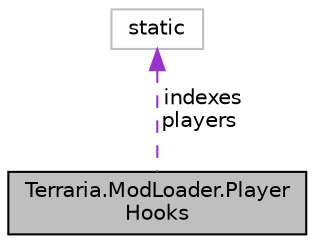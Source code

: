 digraph "Terraria.ModLoader.PlayerHooks"
{
  edge [fontname="Helvetica",fontsize="10",labelfontname="Helvetica",labelfontsize="10"];
  node [fontname="Helvetica",fontsize="10",shape=record];
  Node1 [label="Terraria.ModLoader.Player\lHooks",height=0.2,width=0.4,color="black", fillcolor="grey75", style="filled", fontcolor="black"];
  Node2 -> Node1 [dir="back",color="darkorchid3",fontsize="10",style="dashed",label=" indexes\nplayers" ,fontname="Helvetica"];
  Node2 [label="static",height=0.2,width=0.4,color="grey75", fillcolor="white", style="filled"];
}
